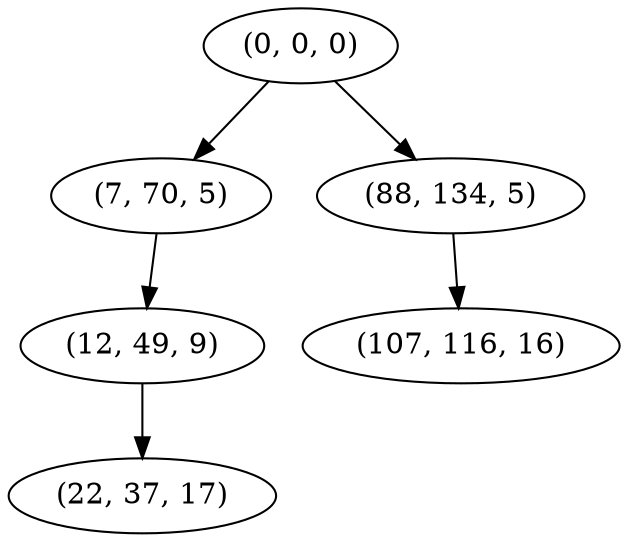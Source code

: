 digraph tree {
    "(0, 0, 0)";
    "(7, 70, 5)";
    "(12, 49, 9)";
    "(22, 37, 17)";
    "(88, 134, 5)";
    "(107, 116, 16)";
    "(0, 0, 0)" -> "(7, 70, 5)";
    "(0, 0, 0)" -> "(88, 134, 5)";
    "(7, 70, 5)" -> "(12, 49, 9)";
    "(12, 49, 9)" -> "(22, 37, 17)";
    "(88, 134, 5)" -> "(107, 116, 16)";
}
